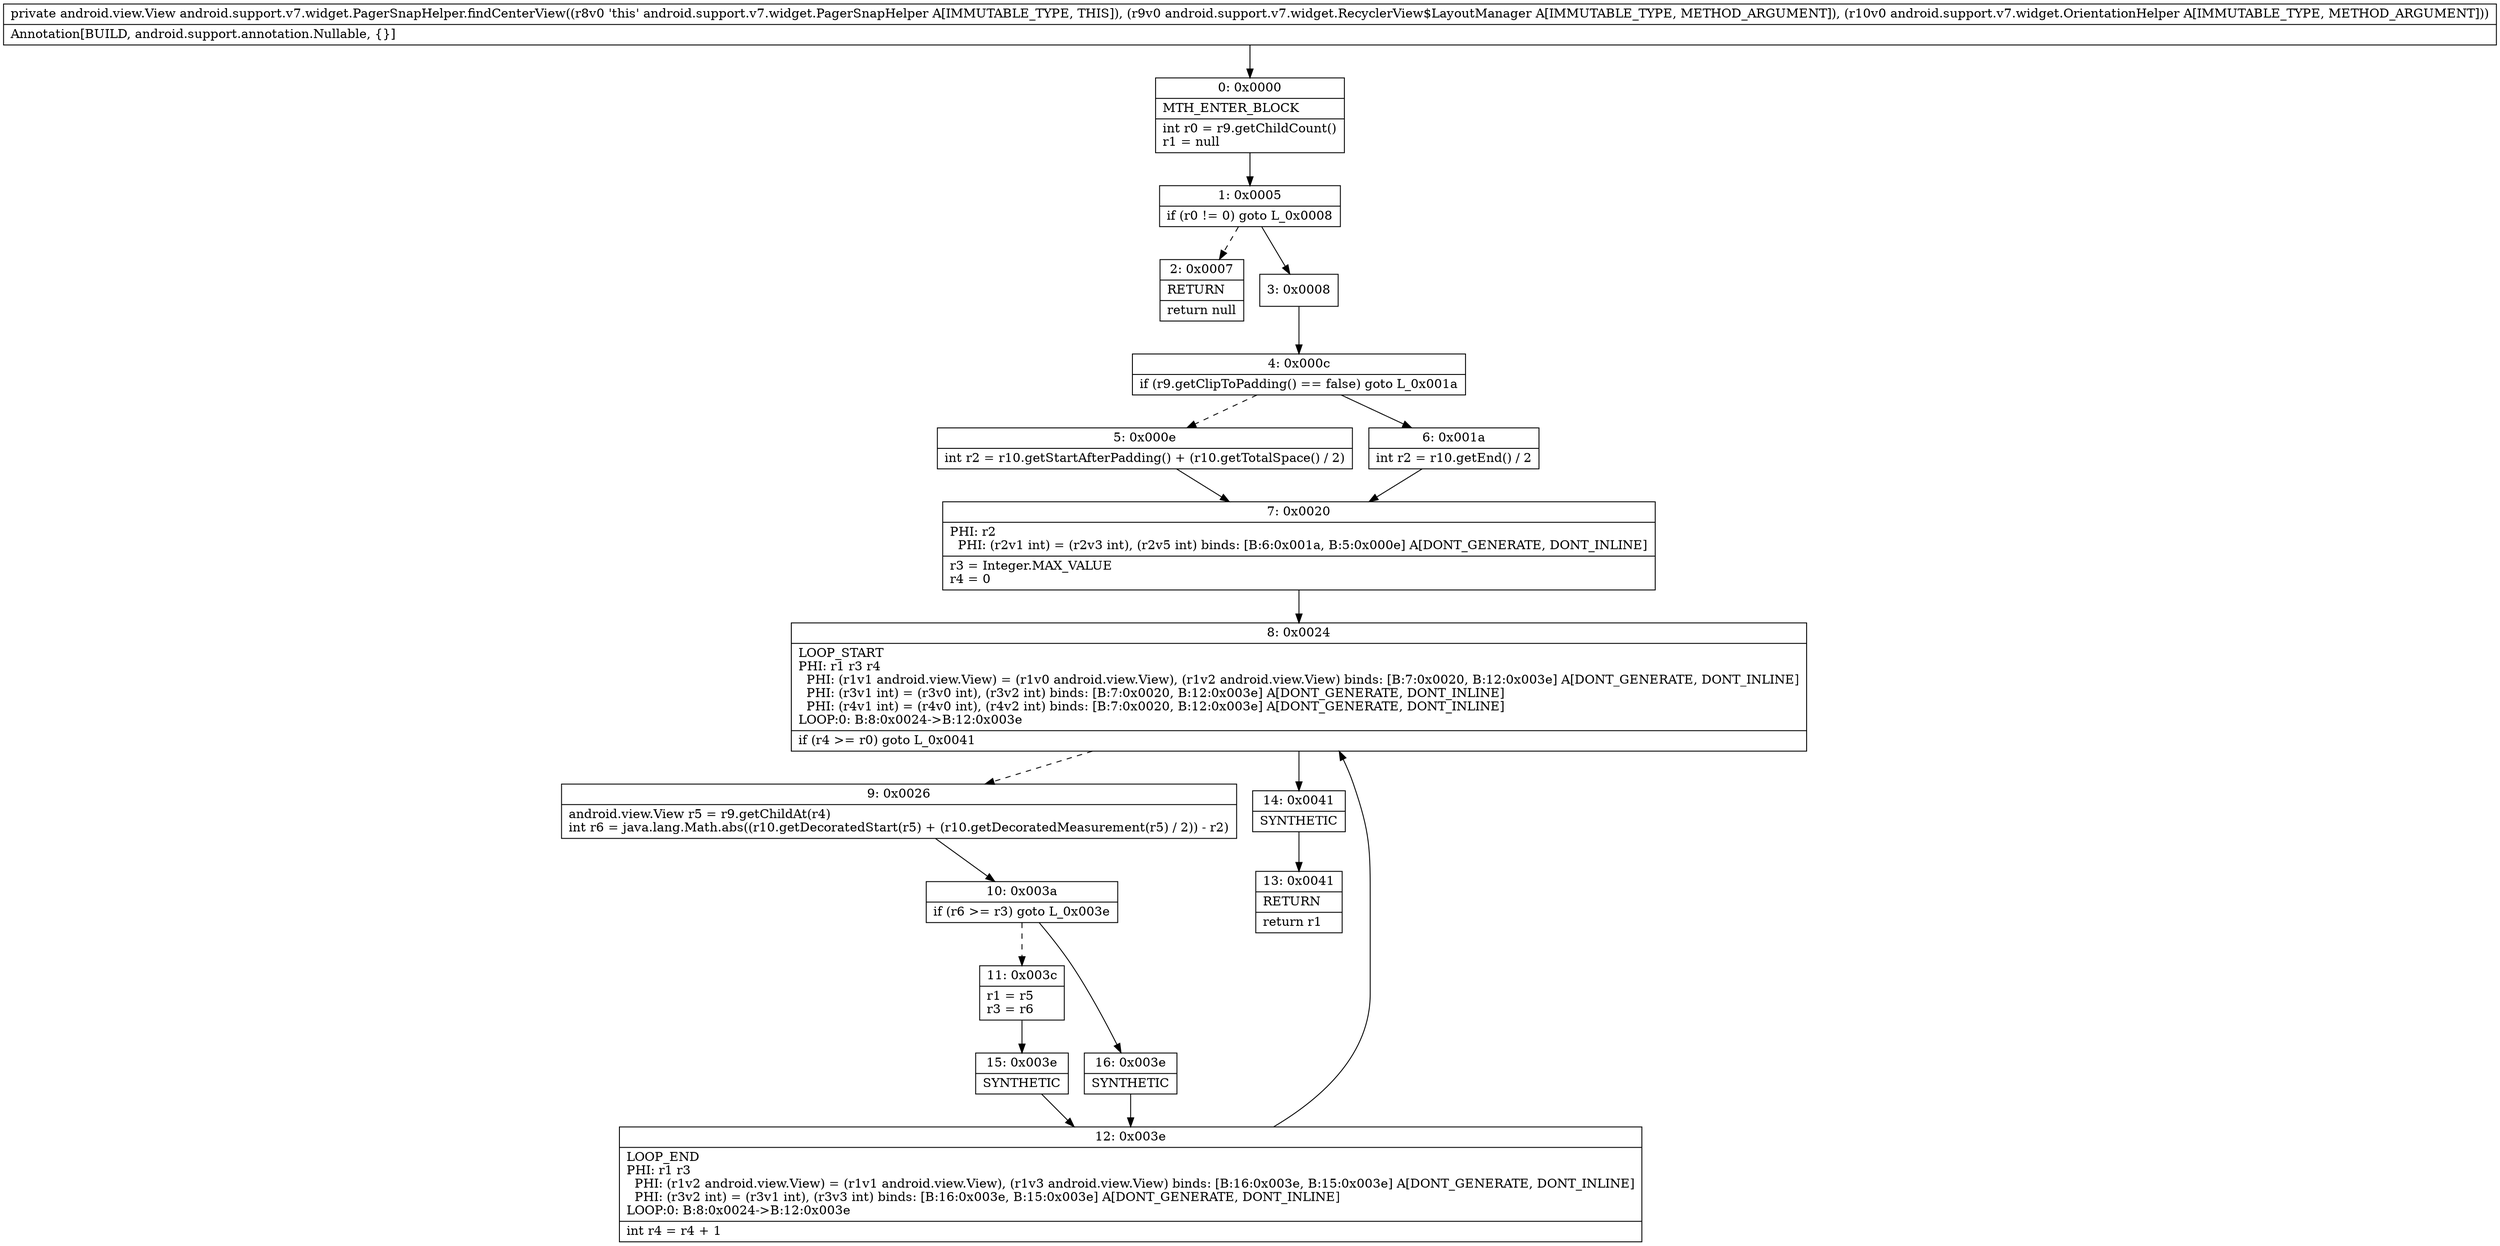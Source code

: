 digraph "CFG forandroid.support.v7.widget.PagerSnapHelper.findCenterView(Landroid\/support\/v7\/widget\/RecyclerView$LayoutManager;Landroid\/support\/v7\/widget\/OrientationHelper;)Landroid\/view\/View;" {
Node_0 [shape=record,label="{0\:\ 0x0000|MTH_ENTER_BLOCK\l|int r0 = r9.getChildCount()\lr1 = null\l}"];
Node_1 [shape=record,label="{1\:\ 0x0005|if (r0 != 0) goto L_0x0008\l}"];
Node_2 [shape=record,label="{2\:\ 0x0007|RETURN\l|return null\l}"];
Node_3 [shape=record,label="{3\:\ 0x0008}"];
Node_4 [shape=record,label="{4\:\ 0x000c|if (r9.getClipToPadding() == false) goto L_0x001a\l}"];
Node_5 [shape=record,label="{5\:\ 0x000e|int r2 = r10.getStartAfterPadding() + (r10.getTotalSpace() \/ 2)\l}"];
Node_6 [shape=record,label="{6\:\ 0x001a|int r2 = r10.getEnd() \/ 2\l}"];
Node_7 [shape=record,label="{7\:\ 0x0020|PHI: r2 \l  PHI: (r2v1 int) = (r2v3 int), (r2v5 int) binds: [B:6:0x001a, B:5:0x000e] A[DONT_GENERATE, DONT_INLINE]\l|r3 = Integer.MAX_VALUE\lr4 = 0\l}"];
Node_8 [shape=record,label="{8\:\ 0x0024|LOOP_START\lPHI: r1 r3 r4 \l  PHI: (r1v1 android.view.View) = (r1v0 android.view.View), (r1v2 android.view.View) binds: [B:7:0x0020, B:12:0x003e] A[DONT_GENERATE, DONT_INLINE]\l  PHI: (r3v1 int) = (r3v0 int), (r3v2 int) binds: [B:7:0x0020, B:12:0x003e] A[DONT_GENERATE, DONT_INLINE]\l  PHI: (r4v1 int) = (r4v0 int), (r4v2 int) binds: [B:7:0x0020, B:12:0x003e] A[DONT_GENERATE, DONT_INLINE]\lLOOP:0: B:8:0x0024\-\>B:12:0x003e\l|if (r4 \>= r0) goto L_0x0041\l}"];
Node_9 [shape=record,label="{9\:\ 0x0026|android.view.View r5 = r9.getChildAt(r4)\lint r6 = java.lang.Math.abs((r10.getDecoratedStart(r5) + (r10.getDecoratedMeasurement(r5) \/ 2)) \- r2)\l}"];
Node_10 [shape=record,label="{10\:\ 0x003a|if (r6 \>= r3) goto L_0x003e\l}"];
Node_11 [shape=record,label="{11\:\ 0x003c|r1 = r5\lr3 = r6\l}"];
Node_12 [shape=record,label="{12\:\ 0x003e|LOOP_END\lPHI: r1 r3 \l  PHI: (r1v2 android.view.View) = (r1v1 android.view.View), (r1v3 android.view.View) binds: [B:16:0x003e, B:15:0x003e] A[DONT_GENERATE, DONT_INLINE]\l  PHI: (r3v2 int) = (r3v1 int), (r3v3 int) binds: [B:16:0x003e, B:15:0x003e] A[DONT_GENERATE, DONT_INLINE]\lLOOP:0: B:8:0x0024\-\>B:12:0x003e\l|int r4 = r4 + 1\l}"];
Node_13 [shape=record,label="{13\:\ 0x0041|RETURN\l|return r1\l}"];
Node_14 [shape=record,label="{14\:\ 0x0041|SYNTHETIC\l}"];
Node_15 [shape=record,label="{15\:\ 0x003e|SYNTHETIC\l}"];
Node_16 [shape=record,label="{16\:\ 0x003e|SYNTHETIC\l}"];
MethodNode[shape=record,label="{private android.view.View android.support.v7.widget.PagerSnapHelper.findCenterView((r8v0 'this' android.support.v7.widget.PagerSnapHelper A[IMMUTABLE_TYPE, THIS]), (r9v0 android.support.v7.widget.RecyclerView$LayoutManager A[IMMUTABLE_TYPE, METHOD_ARGUMENT]), (r10v0 android.support.v7.widget.OrientationHelper A[IMMUTABLE_TYPE, METHOD_ARGUMENT]))  | Annotation[BUILD, android.support.annotation.Nullable, \{\}]\l}"];
MethodNode -> Node_0;
Node_0 -> Node_1;
Node_1 -> Node_2[style=dashed];
Node_1 -> Node_3;
Node_3 -> Node_4;
Node_4 -> Node_5[style=dashed];
Node_4 -> Node_6;
Node_5 -> Node_7;
Node_6 -> Node_7;
Node_7 -> Node_8;
Node_8 -> Node_9[style=dashed];
Node_8 -> Node_14;
Node_9 -> Node_10;
Node_10 -> Node_11[style=dashed];
Node_10 -> Node_16;
Node_11 -> Node_15;
Node_12 -> Node_8;
Node_14 -> Node_13;
Node_15 -> Node_12;
Node_16 -> Node_12;
}

